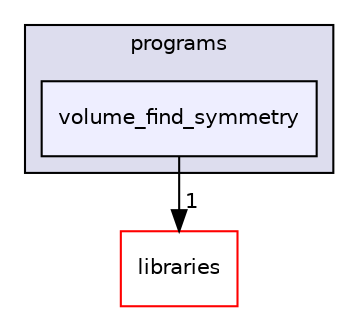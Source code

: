 digraph "xmipp/applications/programs/volume_find_symmetry" {
  compound=true
  node [ fontsize="10", fontname="Helvetica"];
  edge [ labelfontsize="10", labelfontname="Helvetica"];
  subgraph clusterdir_592b16dc4070b933e5655da2b0d20bbb {
    graph [ bgcolor="#ddddee", pencolor="black", label="programs" fontname="Helvetica", fontsize="10", URL="dir_592b16dc4070b933e5655da2b0d20bbb.html"]
  dir_54754b7b7ed1c2781ba4bd540534604e [shape=box, label="volume_find_symmetry", style="filled", fillcolor="#eeeeff", pencolor="black", URL="dir_54754b7b7ed1c2781ba4bd540534604e.html"];
  }
  dir_29dba3f3840f20df3b04d1972e99046b [shape=box label="libraries" fillcolor="white" style="filled" color="red" URL="dir_29dba3f3840f20df3b04d1972e99046b.html"];
  dir_54754b7b7ed1c2781ba4bd540534604e->dir_29dba3f3840f20df3b04d1972e99046b [headlabel="1", labeldistance=1.5 headhref="dir_000245_000042.html"];
}
